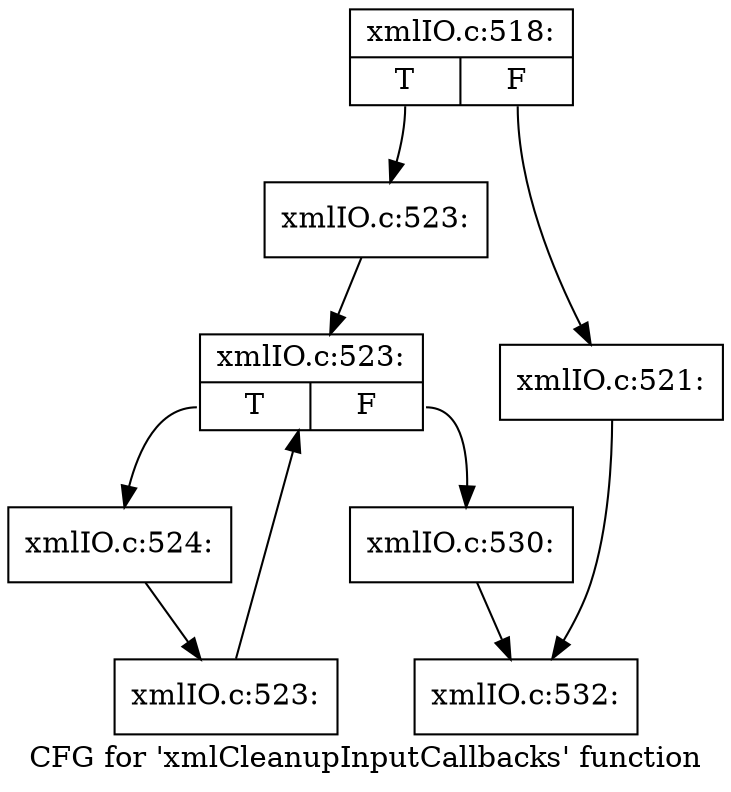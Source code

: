 digraph "CFG for 'xmlCleanupInputCallbacks' function" {
	label="CFG for 'xmlCleanupInputCallbacks' function";

	Node0x52006f0 [shape=record,label="{xmlIO.c:518:|{<s0>T|<s1>F}}"];
	Node0x52006f0:s0 -> Node0x5200c60;
	Node0x52006f0:s1 -> Node0x52011f0;
	Node0x52011f0 [shape=record,label="{xmlIO.c:521:}"];
	Node0x52011f0 -> Node0x52014c0;
	Node0x5200c60 [shape=record,label="{xmlIO.c:523:}"];
	Node0x5200c60 -> Node0x5200d90;
	Node0x5200d90 [shape=record,label="{xmlIO.c:523:|{<s0>T|<s1>F}}"];
	Node0x5200d90:s0 -> Node0x5202000;
	Node0x5200d90:s1 -> Node0x5046f90;
	Node0x5202000 [shape=record,label="{xmlIO.c:524:}"];
	Node0x5202000 -> Node0x5201f70;
	Node0x5201f70 [shape=record,label="{xmlIO.c:523:}"];
	Node0x5201f70 -> Node0x5200d90;
	Node0x5046f90 [shape=record,label="{xmlIO.c:530:}"];
	Node0x5046f90 -> Node0x52014c0;
	Node0x52014c0 [shape=record,label="{xmlIO.c:532:}"];
}
